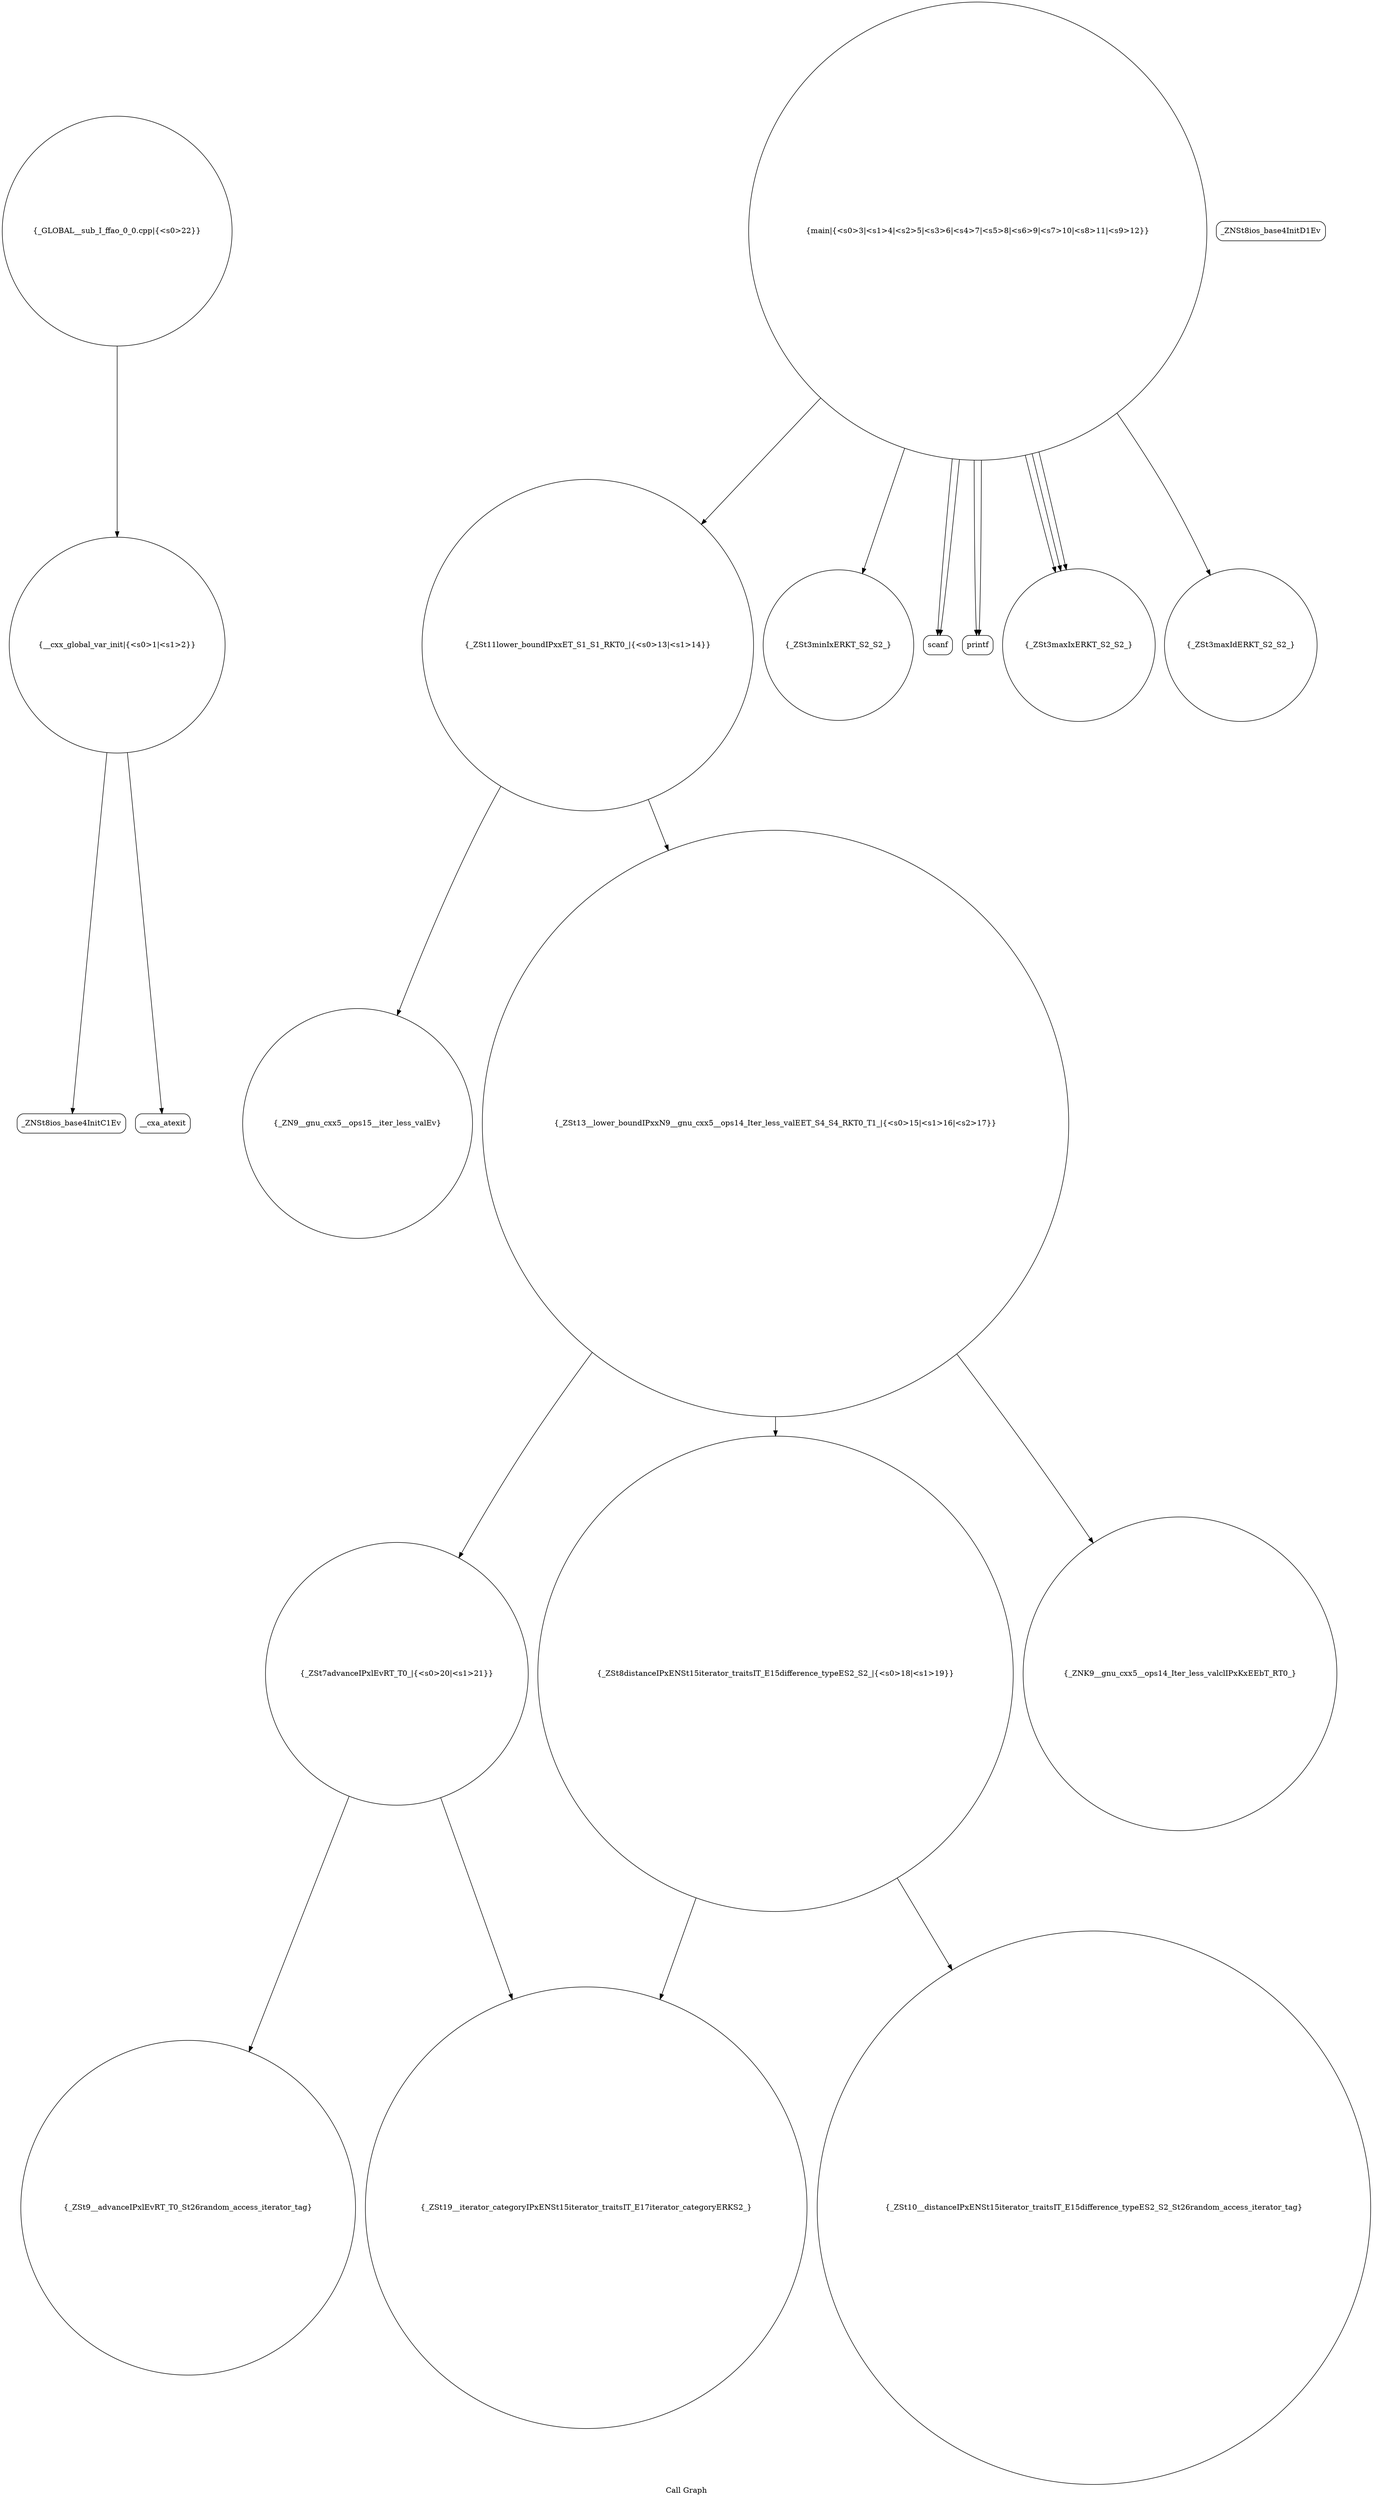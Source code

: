 digraph "Call Graph" {
	label="Call Graph";

	Node0x558624b0ade0 [shape=record,shape=circle,label="{__cxx_global_var_init|{<s0>1|<s1>2}}"];
	Node0x558624b0ade0:s0 -> Node0x558624b0b270[color=black];
	Node0x558624b0ade0:s1 -> Node0x558624b0b370[color=black];
	Node0x558624b0b570 [shape=record,shape=circle,label="{_ZSt11lower_boundIPxxET_S1_S1_RKT0_|{<s0>13|<s1>14}}"];
	Node0x558624b0b570:s0 -> Node0x558624b0b7f0[color=black];
	Node0x558624b0b570:s1 -> Node0x558624b0b770[color=black];
	Node0x558624b0b8f0 [shape=record,shape=circle,label="{_ZSt7advanceIPxlEvRT_T0_|{<s0>20|<s1>21}}"];
	Node0x558624b0b8f0:s0 -> Node0x558624b0ba70[color=black];
	Node0x558624b0b8f0:s1 -> Node0x558624b0baf0[color=black];
	Node0x558624b0b2f0 [shape=record,shape=Mrecord,label="{_ZNSt8ios_base4InitD1Ev}"];
	Node0x558624b0b670 [shape=record,shape=circle,label="{_ZSt3minIxERKT_S2_S2_}"];
	Node0x558624b0b9f0 [shape=record,shape=circle,label="{_ZSt10__distanceIPxENSt15iterator_traitsIT_E15difference_typeES2_S2_St26random_access_iterator_tag}"];
	Node0x558624b0b3f0 [shape=record,shape=circle,label="{main|{<s0>3|<s1>4|<s2>5|<s3>6|<s4>7|<s5>8|<s6>9|<s7>10|<s8>11|<s9>12}}"];
	Node0x558624b0b3f0:s0 -> Node0x558624b0b470[color=black];
	Node0x558624b0b3f0:s1 -> Node0x558624b0b4f0[color=black];
	Node0x558624b0b3f0:s2 -> Node0x558624b0b470[color=black];
	Node0x558624b0b3f0:s3 -> Node0x558624b0b570[color=black];
	Node0x558624b0b3f0:s4 -> Node0x558624b0b5f0[color=black];
	Node0x558624b0b3f0:s5 -> Node0x558624b0b670[color=black];
	Node0x558624b0b3f0:s6 -> Node0x558624b0b5f0[color=black];
	Node0x558624b0b3f0:s7 -> Node0x558624b0b5f0[color=black];
	Node0x558624b0b3f0:s8 -> Node0x558624b0b6f0[color=black];
	Node0x558624b0b3f0:s9 -> Node0x558624b0b4f0[color=black];
	Node0x558624b0b770 [shape=record,shape=circle,label="{_ZSt13__lower_boundIPxxN9__gnu_cxx5__ops14_Iter_less_valEET_S4_S4_RKT0_T1_|{<s0>15|<s1>16|<s2>17}}"];
	Node0x558624b0b770:s0 -> Node0x558624b0b870[color=black];
	Node0x558624b0b770:s1 -> Node0x558624b0b8f0[color=black];
	Node0x558624b0b770:s2 -> Node0x558624b0b970[color=black];
	Node0x558624b0baf0 [shape=record,shape=circle,label="{_ZSt9__advanceIPxlEvRT_T0_St26random_access_iterator_tag}"];
	Node0x558624b0b4f0 [shape=record,shape=Mrecord,label="{printf}"];
	Node0x558624b0b870 [shape=record,shape=circle,label="{_ZSt8distanceIPxENSt15iterator_traitsIT_E15difference_typeES2_S2_|{<s0>18|<s1>19}}"];
	Node0x558624b0b870:s0 -> Node0x558624b0ba70[color=black];
	Node0x558624b0b870:s1 -> Node0x558624b0b9f0[color=black];
	Node0x558624b0b270 [shape=record,shape=Mrecord,label="{_ZNSt8ios_base4InitC1Ev}"];
	Node0x558624b0b5f0 [shape=record,shape=circle,label="{_ZSt3maxIxERKT_S2_S2_}"];
	Node0x558624b0b970 [shape=record,shape=circle,label="{_ZNK9__gnu_cxx5__ops14_Iter_less_valclIPxKxEEbT_RT0_}"];
	Node0x558624b0b370 [shape=record,shape=Mrecord,label="{__cxa_atexit}"];
	Node0x558624b0b6f0 [shape=record,shape=circle,label="{_ZSt3maxIdERKT_S2_S2_}"];
	Node0x558624b0ba70 [shape=record,shape=circle,label="{_ZSt19__iterator_categoryIPxENSt15iterator_traitsIT_E17iterator_categoryERKS2_}"];
	Node0x558624b0b470 [shape=record,shape=Mrecord,label="{scanf}"];
	Node0x558624b0b7f0 [shape=record,shape=circle,label="{_ZN9__gnu_cxx5__ops15__iter_less_valEv}"];
	Node0x558624b0bb70 [shape=record,shape=circle,label="{_GLOBAL__sub_I_ffao_0_0.cpp|{<s0>22}}"];
	Node0x558624b0bb70:s0 -> Node0x558624b0ade0[color=black];
}
